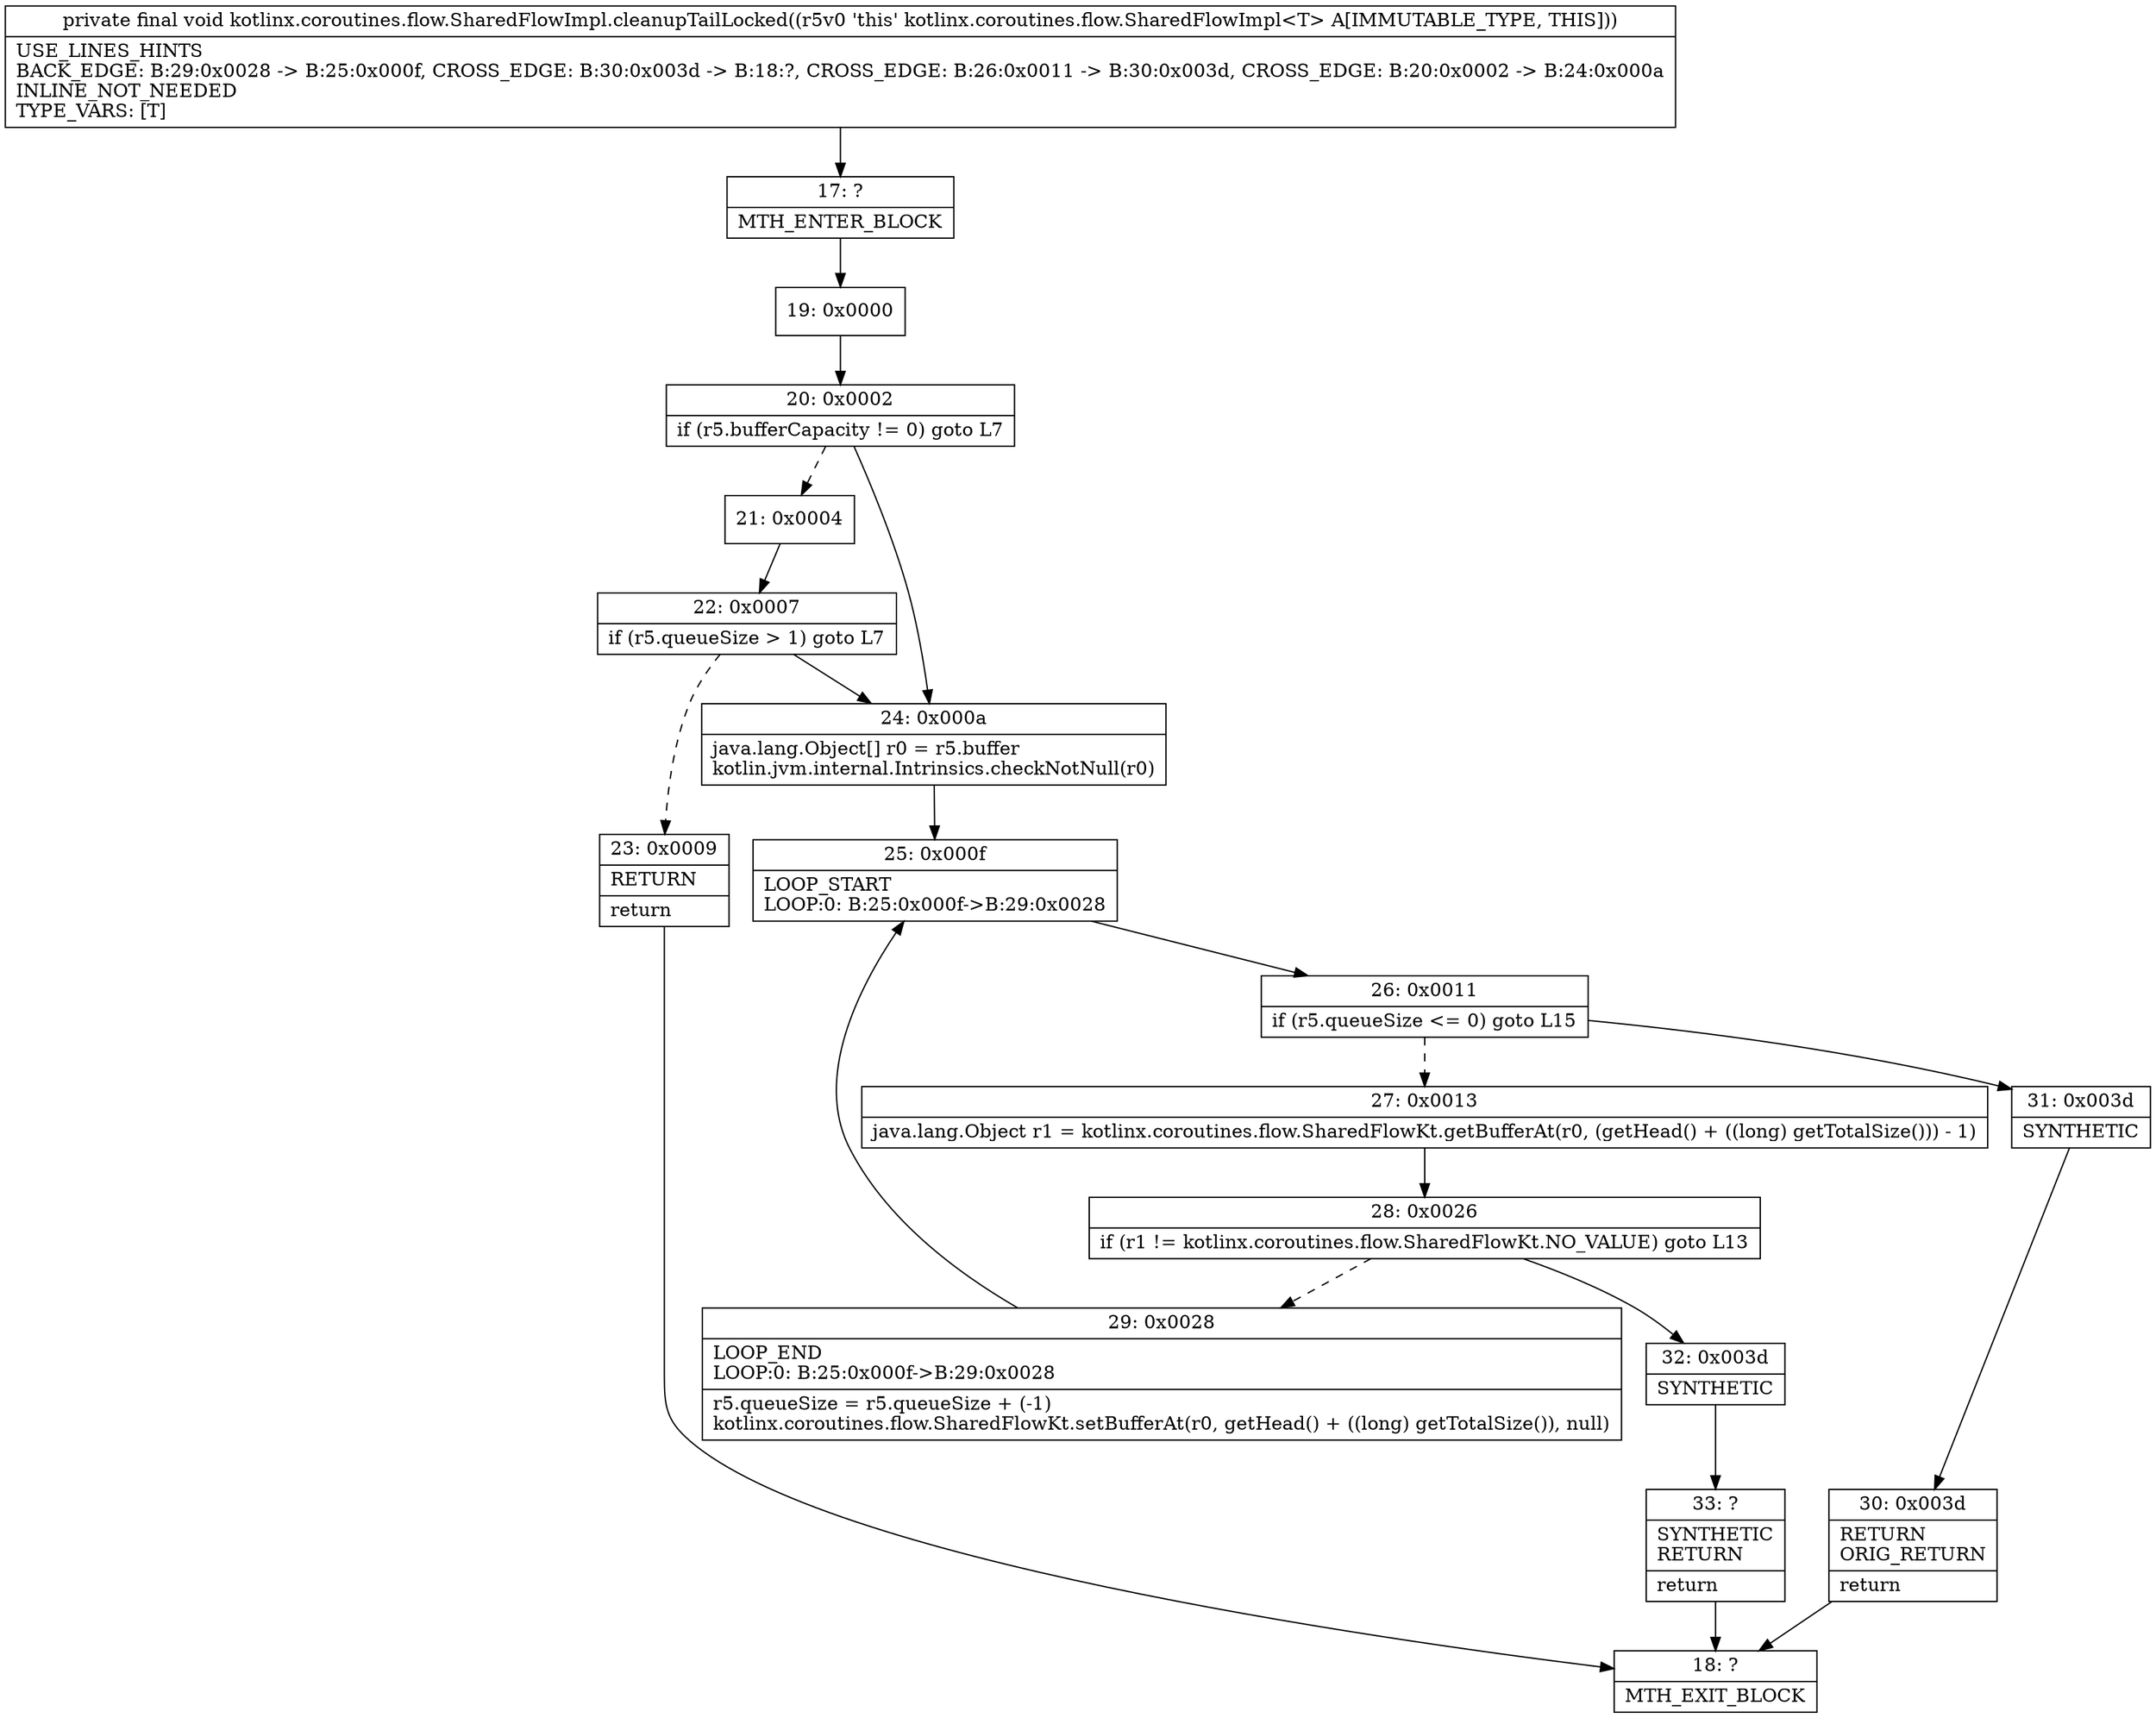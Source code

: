 digraph "CFG forkotlinx.coroutines.flow.SharedFlowImpl.cleanupTailLocked()V" {
Node_17 [shape=record,label="{17\:\ ?|MTH_ENTER_BLOCK\l}"];
Node_19 [shape=record,label="{19\:\ 0x0000}"];
Node_20 [shape=record,label="{20\:\ 0x0002|if (r5.bufferCapacity != 0) goto L7\l}"];
Node_21 [shape=record,label="{21\:\ 0x0004}"];
Node_22 [shape=record,label="{22\:\ 0x0007|if (r5.queueSize \> 1) goto L7\l}"];
Node_23 [shape=record,label="{23\:\ 0x0009|RETURN\l|return\l}"];
Node_18 [shape=record,label="{18\:\ ?|MTH_EXIT_BLOCK\l}"];
Node_24 [shape=record,label="{24\:\ 0x000a|java.lang.Object[] r0 = r5.buffer\lkotlin.jvm.internal.Intrinsics.checkNotNull(r0)\l}"];
Node_25 [shape=record,label="{25\:\ 0x000f|LOOP_START\lLOOP:0: B:25:0x000f\-\>B:29:0x0028\l}"];
Node_26 [shape=record,label="{26\:\ 0x0011|if (r5.queueSize \<= 0) goto L15\l}"];
Node_27 [shape=record,label="{27\:\ 0x0013|java.lang.Object r1 = kotlinx.coroutines.flow.SharedFlowKt.getBufferAt(r0, (getHead() + ((long) getTotalSize())) \- 1)\l}"];
Node_28 [shape=record,label="{28\:\ 0x0026|if (r1 != kotlinx.coroutines.flow.SharedFlowKt.NO_VALUE) goto L13\l}"];
Node_29 [shape=record,label="{29\:\ 0x0028|LOOP_END\lLOOP:0: B:25:0x000f\-\>B:29:0x0028\l|r5.queueSize = r5.queueSize + (\-1)\lkotlinx.coroutines.flow.SharedFlowKt.setBufferAt(r0, getHead() + ((long) getTotalSize()), null)\l}"];
Node_32 [shape=record,label="{32\:\ 0x003d|SYNTHETIC\l}"];
Node_33 [shape=record,label="{33\:\ ?|SYNTHETIC\lRETURN\l|return\l}"];
Node_31 [shape=record,label="{31\:\ 0x003d|SYNTHETIC\l}"];
Node_30 [shape=record,label="{30\:\ 0x003d|RETURN\lORIG_RETURN\l|return\l}"];
MethodNode[shape=record,label="{private final void kotlinx.coroutines.flow.SharedFlowImpl.cleanupTailLocked((r5v0 'this' kotlinx.coroutines.flow.SharedFlowImpl\<T\> A[IMMUTABLE_TYPE, THIS]))  | USE_LINES_HINTS\lBACK_EDGE: B:29:0x0028 \-\> B:25:0x000f, CROSS_EDGE: B:30:0x003d \-\> B:18:?, CROSS_EDGE: B:26:0x0011 \-\> B:30:0x003d, CROSS_EDGE: B:20:0x0002 \-\> B:24:0x000a\lINLINE_NOT_NEEDED\lTYPE_VARS: [T]\l}"];
MethodNode -> Node_17;Node_17 -> Node_19;
Node_19 -> Node_20;
Node_20 -> Node_21[style=dashed];
Node_20 -> Node_24;
Node_21 -> Node_22;
Node_22 -> Node_23[style=dashed];
Node_22 -> Node_24;
Node_23 -> Node_18;
Node_24 -> Node_25;
Node_25 -> Node_26;
Node_26 -> Node_27[style=dashed];
Node_26 -> Node_31;
Node_27 -> Node_28;
Node_28 -> Node_29[style=dashed];
Node_28 -> Node_32;
Node_29 -> Node_25;
Node_32 -> Node_33;
Node_33 -> Node_18;
Node_31 -> Node_30;
Node_30 -> Node_18;
}

